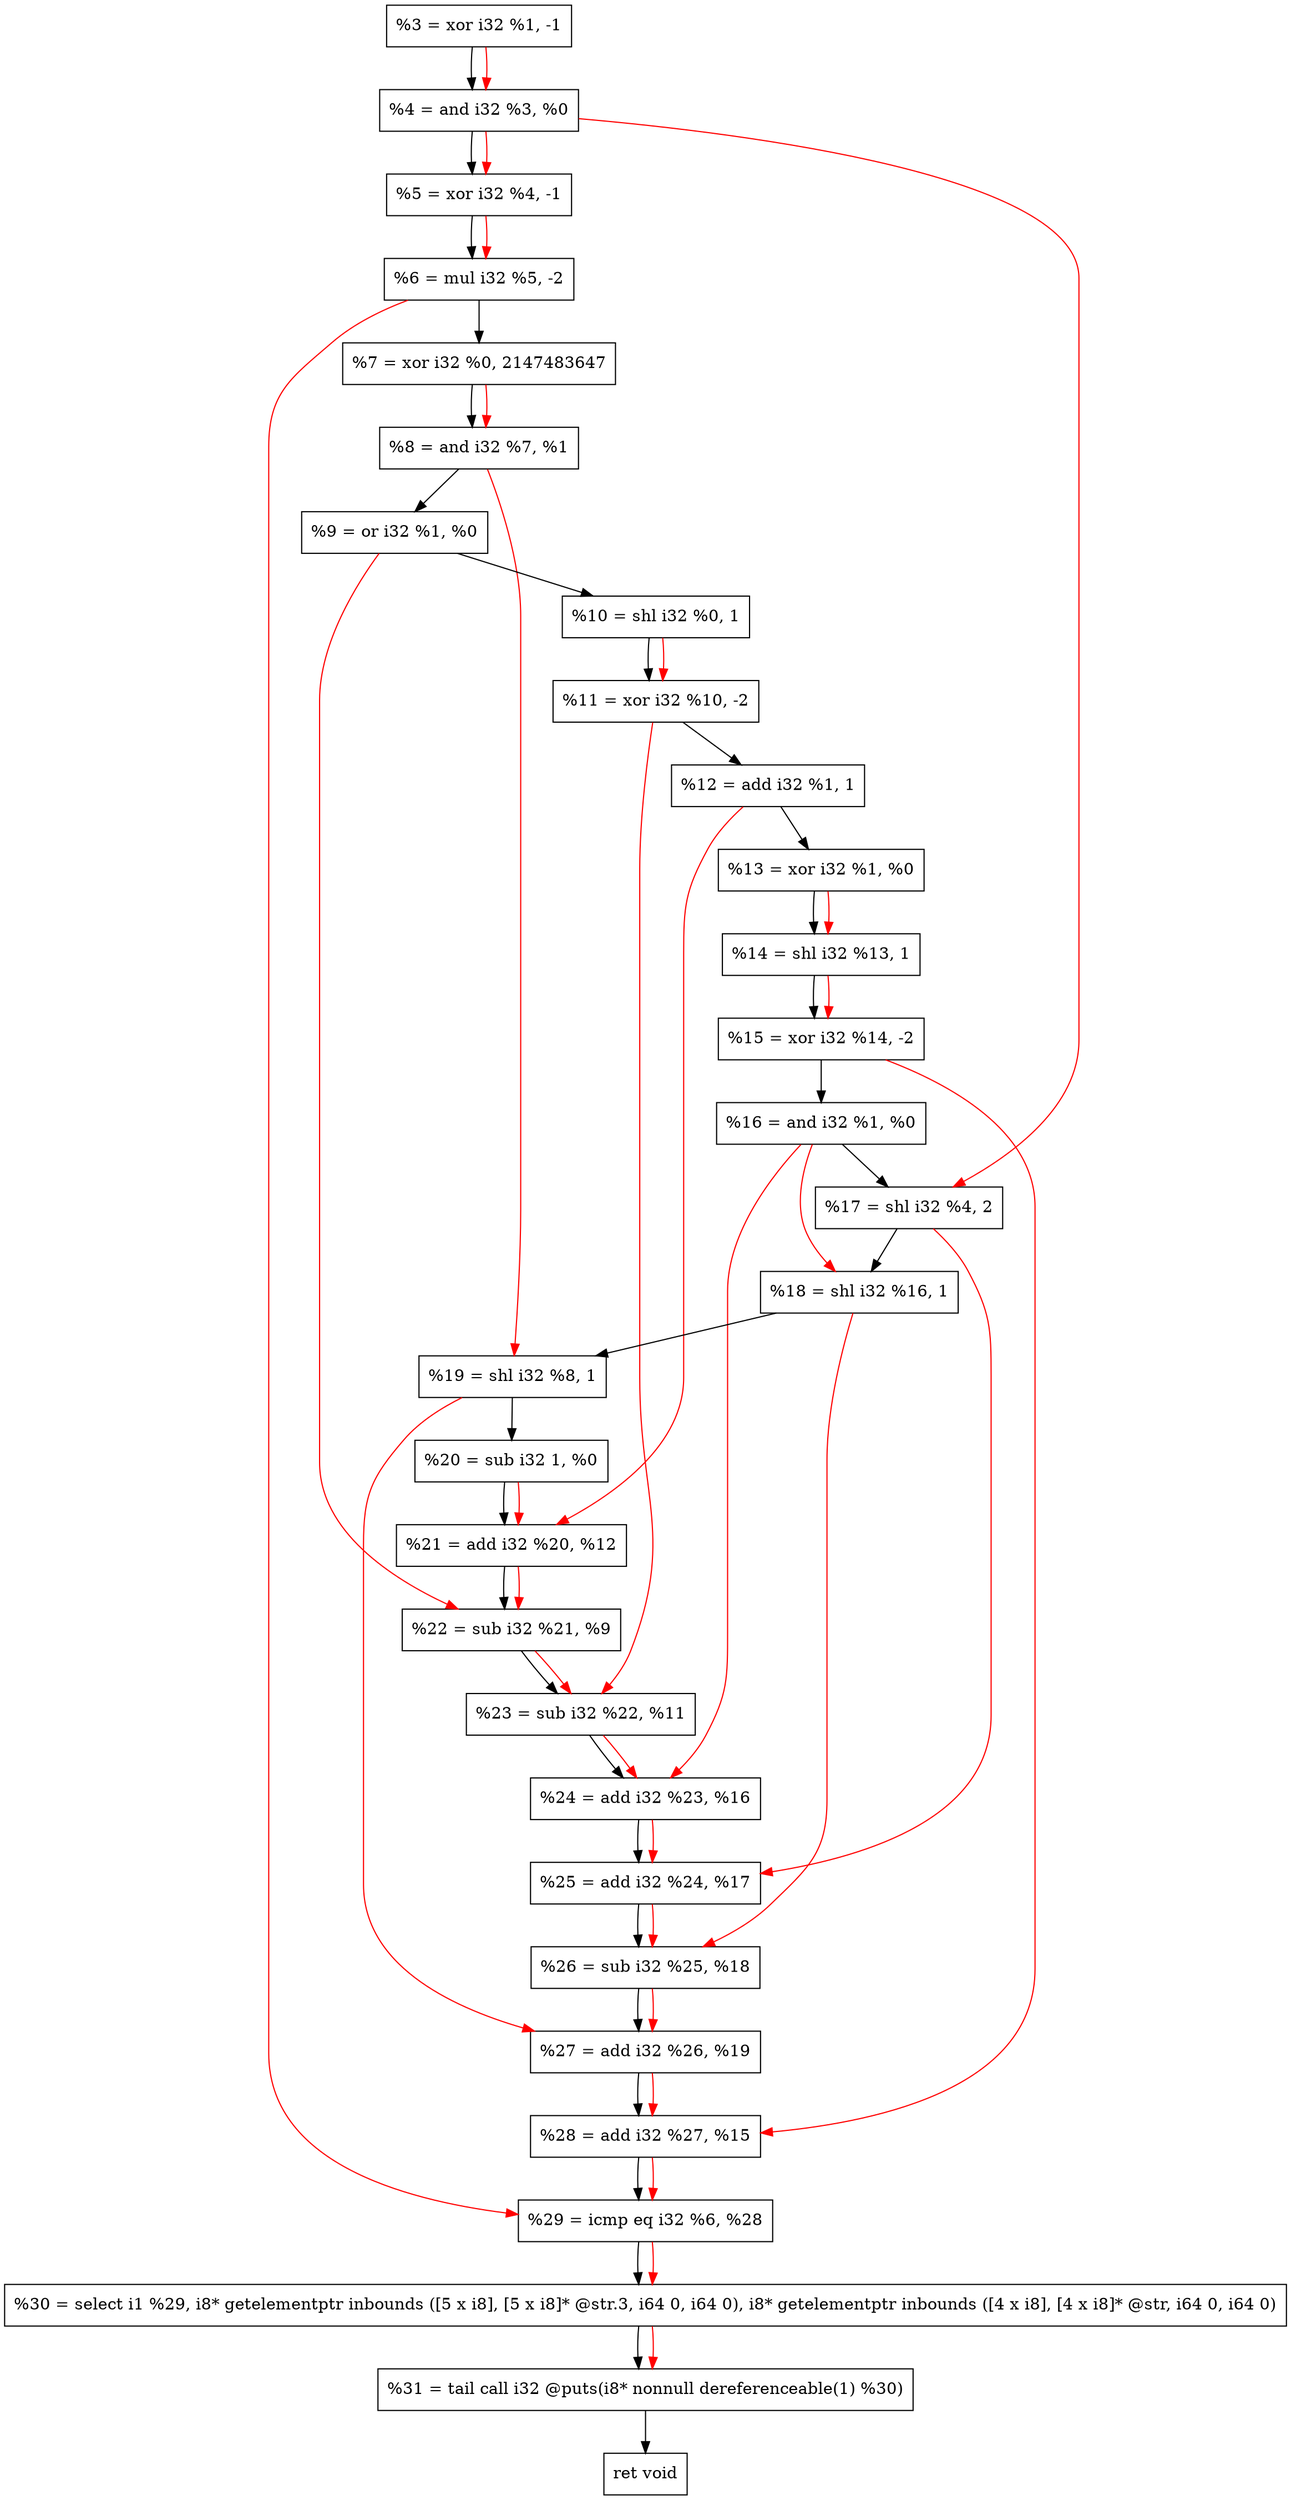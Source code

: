 digraph "DFG for'crackme' function" {
	Node0x2386c00[shape=record, label="  %3 = xor i32 %1, -1"];
	Node0x2386c70[shape=record, label="  %4 = and i32 %3, %0"];
	Node0x2386d30[shape=record, label="  %5 = xor i32 %4, -1"];
	Node0x2386da0[shape=record, label="  %6 = mul i32 %5, -2"];
	Node0x2386e40[shape=record, label="  %7 = xor i32 %0, 2147483647"];
	Node0x2386eb0[shape=record, label="  %8 = and i32 %7, %1"];
	Node0x2386f20[shape=record, label="  %9 = or i32 %1, %0"];
	Node0x2386fc0[shape=record, label="  %10 = shl i32 %0, 1"];
	Node0x2387030[shape=record, label="  %11 = xor i32 %10, -2"];
	Node0x23870a0[shape=record, label="  %12 = add i32 %1, 1"];
	Node0x2387110[shape=record, label="  %13 = xor i32 %1, %0"];
	Node0x2387180[shape=record, label="  %14 = shl i32 %13, 1"];
	Node0x23871f0[shape=record, label="  %15 = xor i32 %14, -2"];
	Node0x2387260[shape=record, label="  %16 = and i32 %1, %0"];
	Node0x2387300[shape=record, label="  %17 = shl i32 %4, 2"];
	Node0x2387370[shape=record, label="  %18 = shl i32 %16, 1"];
	Node0x23873e0[shape=record, label="  %19 = shl i32 %8, 1"];
	Node0x2387450[shape=record, label="  %20 = sub i32 1, %0"];
	Node0x23874c0[shape=record, label="  %21 = add i32 %20, %12"];
	Node0x2387530[shape=record, label="  %22 = sub i32 %21, %9"];
	Node0x23875a0[shape=record, label="  %23 = sub i32 %22, %11"];
	Node0x2387610[shape=record, label="  %24 = add i32 %23, %16"];
	Node0x2387680[shape=record, label="  %25 = add i32 %24, %17"];
	Node0x23876f0[shape=record, label="  %26 = sub i32 %25, %18"];
	Node0x2387760[shape=record, label="  %27 = add i32 %26, %19"];
	Node0x23877d0[shape=record, label="  %28 = add i32 %27, %15"];
	Node0x2387840[shape=record, label="  %29 = icmp eq i32 %6, %28"];
	Node0x2327268[shape=record, label="  %30 = select i1 %29, i8* getelementptr inbounds ([5 x i8], [5 x i8]* @str.3, i64 0, i64 0), i8* getelementptr inbounds ([4 x i8], [4 x i8]* @str, i64 0, i64 0)"];
	Node0x2387ce0[shape=record, label="  %31 = tail call i32 @puts(i8* nonnull dereferenceable(1) %30)"];
	Node0x2387d30[shape=record, label="  ret void"];
	Node0x2386c00 -> Node0x2386c70;
	Node0x2386c70 -> Node0x2386d30;
	Node0x2386d30 -> Node0x2386da0;
	Node0x2386da0 -> Node0x2386e40;
	Node0x2386e40 -> Node0x2386eb0;
	Node0x2386eb0 -> Node0x2386f20;
	Node0x2386f20 -> Node0x2386fc0;
	Node0x2386fc0 -> Node0x2387030;
	Node0x2387030 -> Node0x23870a0;
	Node0x23870a0 -> Node0x2387110;
	Node0x2387110 -> Node0x2387180;
	Node0x2387180 -> Node0x23871f0;
	Node0x23871f0 -> Node0x2387260;
	Node0x2387260 -> Node0x2387300;
	Node0x2387300 -> Node0x2387370;
	Node0x2387370 -> Node0x23873e0;
	Node0x23873e0 -> Node0x2387450;
	Node0x2387450 -> Node0x23874c0;
	Node0x23874c0 -> Node0x2387530;
	Node0x2387530 -> Node0x23875a0;
	Node0x23875a0 -> Node0x2387610;
	Node0x2387610 -> Node0x2387680;
	Node0x2387680 -> Node0x23876f0;
	Node0x23876f0 -> Node0x2387760;
	Node0x2387760 -> Node0x23877d0;
	Node0x23877d0 -> Node0x2387840;
	Node0x2387840 -> Node0x2327268;
	Node0x2327268 -> Node0x2387ce0;
	Node0x2387ce0 -> Node0x2387d30;
edge [color=red]
	Node0x2386c00 -> Node0x2386c70;
	Node0x2386c70 -> Node0x2386d30;
	Node0x2386d30 -> Node0x2386da0;
	Node0x2386e40 -> Node0x2386eb0;
	Node0x2386fc0 -> Node0x2387030;
	Node0x2387110 -> Node0x2387180;
	Node0x2387180 -> Node0x23871f0;
	Node0x2386c70 -> Node0x2387300;
	Node0x2387260 -> Node0x2387370;
	Node0x2386eb0 -> Node0x23873e0;
	Node0x2387450 -> Node0x23874c0;
	Node0x23870a0 -> Node0x23874c0;
	Node0x23874c0 -> Node0x2387530;
	Node0x2386f20 -> Node0x2387530;
	Node0x2387530 -> Node0x23875a0;
	Node0x2387030 -> Node0x23875a0;
	Node0x23875a0 -> Node0x2387610;
	Node0x2387260 -> Node0x2387610;
	Node0x2387610 -> Node0x2387680;
	Node0x2387300 -> Node0x2387680;
	Node0x2387680 -> Node0x23876f0;
	Node0x2387370 -> Node0x23876f0;
	Node0x23876f0 -> Node0x2387760;
	Node0x23873e0 -> Node0x2387760;
	Node0x2387760 -> Node0x23877d0;
	Node0x23871f0 -> Node0x23877d0;
	Node0x2386da0 -> Node0x2387840;
	Node0x23877d0 -> Node0x2387840;
	Node0x2387840 -> Node0x2327268;
	Node0x2327268 -> Node0x2387ce0;
}
